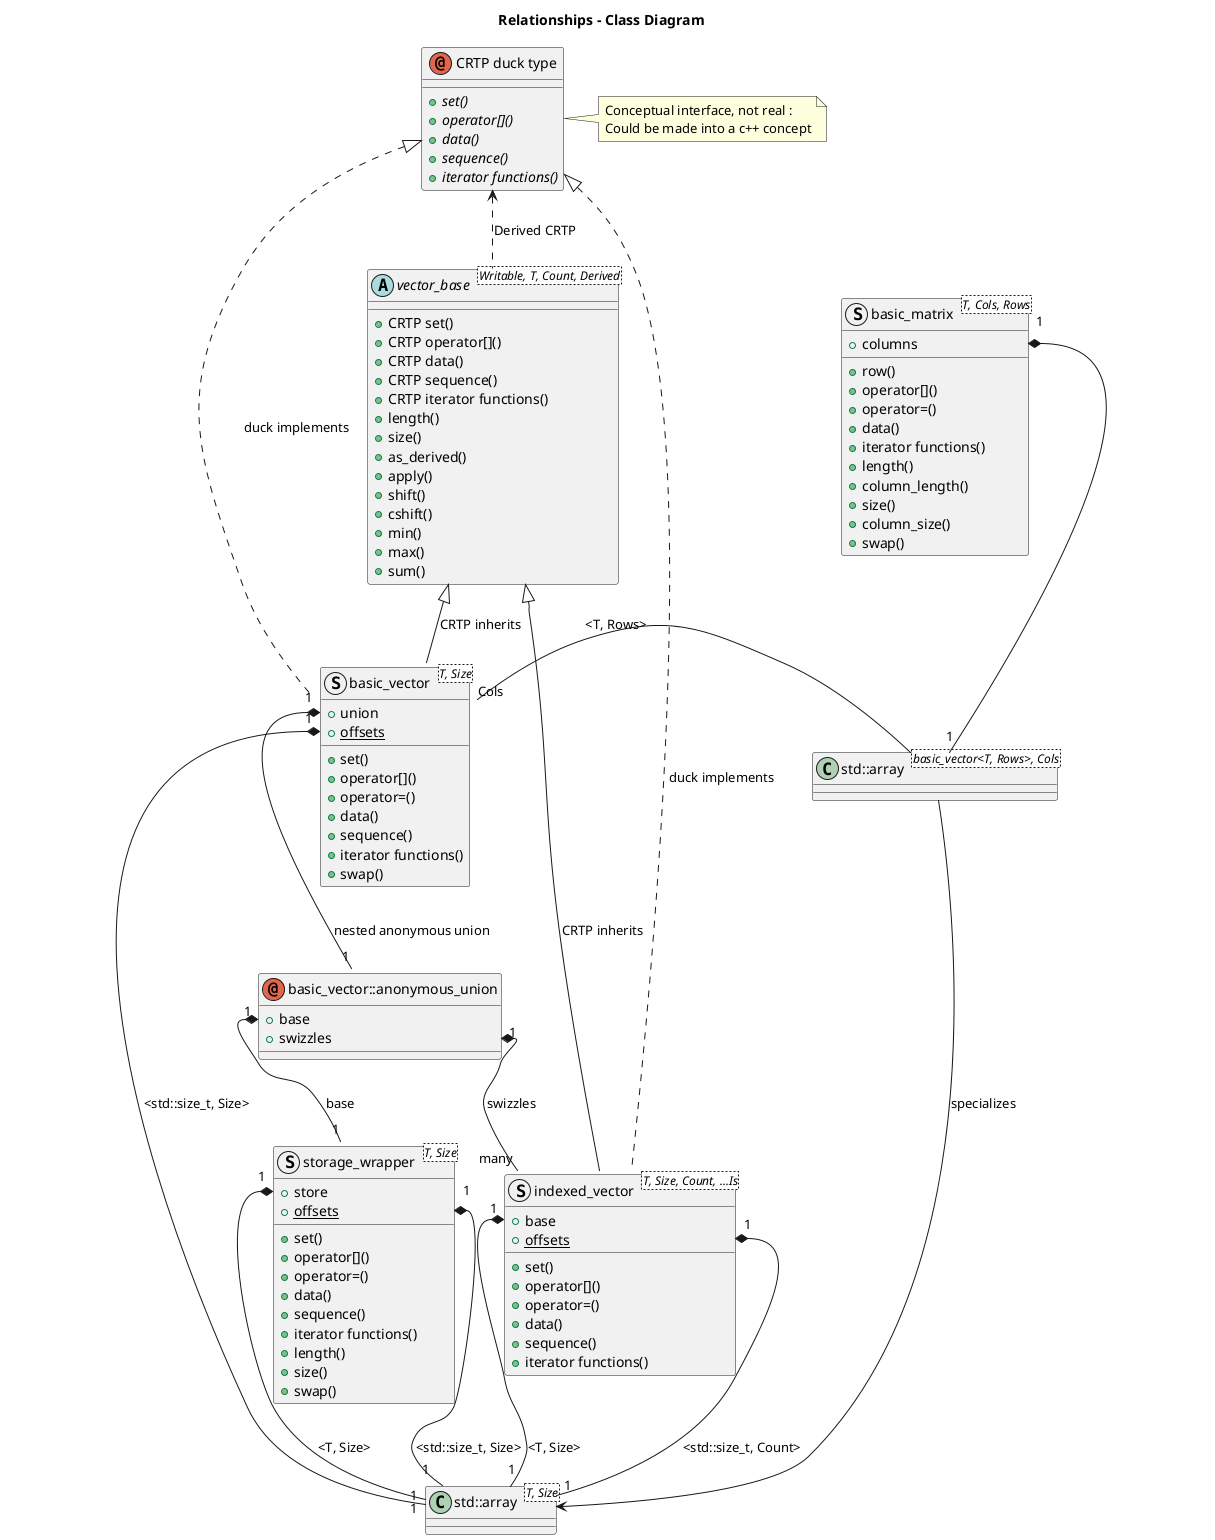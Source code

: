 @startuml
	'skin rose
	title Relationships - Class Diagram
	annotation "CRTP duck type"
	{
		+ {abstract} set()
		+ {abstract} operator[]()
		+ {abstract} data()
		+ {abstract} sequence()
		+ {abstract} iterator functions()
	}
	note right of "CRTP duck type"
		Conceptual interface, not real :
		Could be made into a c++ concept
	end note
	abstract vector_base <Writable, T, Count, Derived>
	{
		+ CRTP set()
		+ CRTP operator[]()
		+ CRTP data()
		+ CRTP sequence()
		+ CRTP iterator functions()
		+ length()
		+ size()
		+ as_derived()
		+ apply()
		+ shift()
		+ cshift()
		+ min()
		+ max()
		+ sum()
	}
	struct basic_vector<T, Size>
	{
		+ union
		+ {static} offsets
		+ set()
		+ operator[]()
		+ operator=()
		+ data()
		+ sequence()
		+ iterator functions()
		+ swap()
	}
	annotation basic_vector::anonymous_union
	{
		+ base
		+ swizzles
	}
	struct storage_wrapper<T, Size>
	{
		+ store
		+ {static} offsets
		+ set()
		+ operator[]()
		+ operator=()
		+ data()
		+ sequence()
		+ iterator functions()
		+ length()
		+ size()
		+ swap()
	}
	struct indexed_vector<T, Size, Count, ...Is>
	{
		+ base
		+ {static} offsets
		+ set()
		+ operator[]()
		+ operator=()
		+ data()
		+ sequence()
		+ iterator functions()
	}
	struct basic_matrix<T, Cols, Rows>
	{
		+ columns
		+ row()
		+ operator[]()
		+ operator=()
		+ data()
		+ iterator functions()
		+ length()
		+ column_length()
		+ size()
		+ column_size()
		+ swap()
	}
	class std::array<T, Size>
	{
	}
	class class1 as "std::array<basic_vector<T, Rows>, Cols>"
	vector_base <|-- basic_vector: CRTP inherits
	vector_base <|-- indexed_vector : CRTP inherits
	"CRTP duck type" ^.. basic_vector : duck implements
	"CRTP duck type" ^.. indexed_vector : duck implements
	basic_vector::anonymous_union::base "1" *-- "1" storage_wrapper : base
	basic_vector::anonymous_union::swizzles "1" *-- "many" indexed_vector : swizzles
	basic_vector::union "1" *-- "1" basic_vector::anonymous_union : nested anonymous union
	"CRTP duck type" <.. vector_base : Derived CRTP
	storage_wrapper::offsets "1" *-- "1" std::array : <std::size_t, Size>
	storage_wrapper::store "1" *-- "1" std::array : <T, Size>
	basic_vector::offsets "1" *-- "1" std::array : <std::size_t, Size>
	indexed_vector::offsets "1" *-- "1" std::array : <std::size_t, Count>
	indexed_vector::base "1" *-- "1" std::array : <T, Size>
	class1 -left- "Cols" basic_vector : <T, Rows>
	class1 --> std::array : specializes
	basic_matrix::columns "1" *-- "1" class1
@enduml
